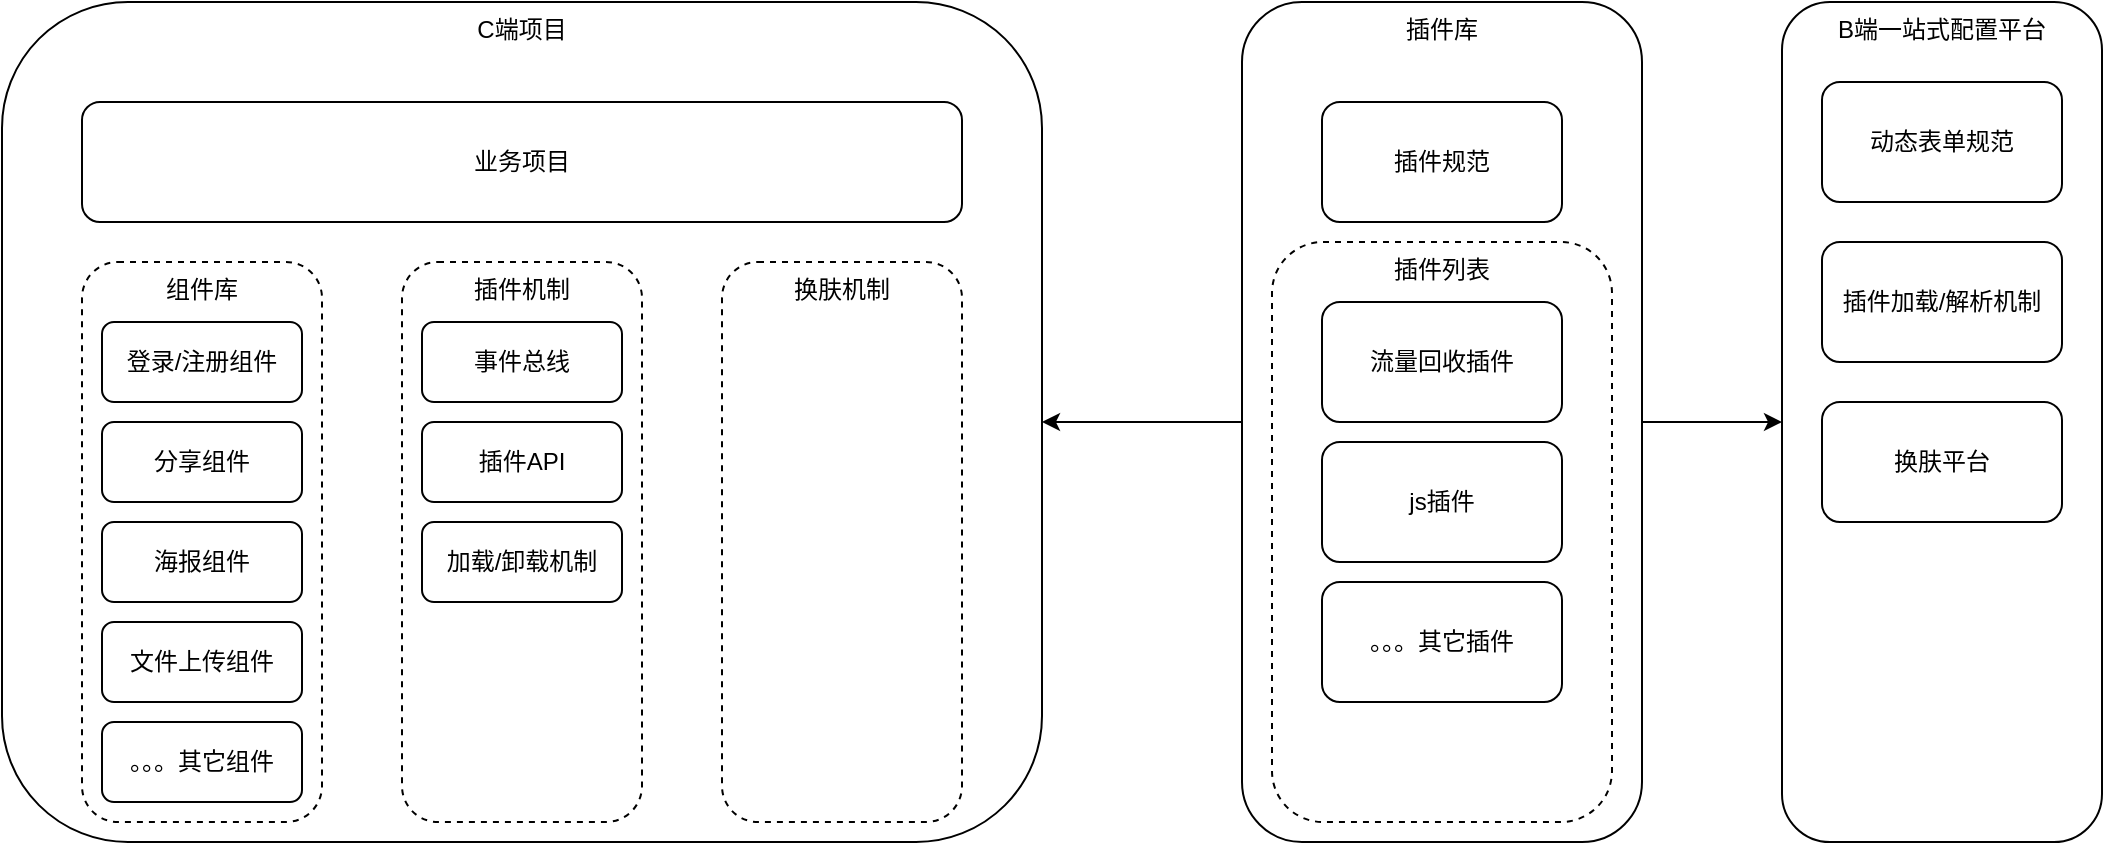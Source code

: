 <mxfile version="14.2.9" type="github">
  <diagram id="OEEgM5_fH-xbBg2mpcmx" name="Page-1">
    <mxGraphModel dx="1113" dy="760" grid="1" gridSize="10" guides="1" tooltips="1" connect="1" arrows="1" fold="1" page="1" pageScale="1" pageWidth="827" pageHeight="1169" math="0" shadow="0">
      <root>
        <mxCell id="0" />
        <mxCell id="1" parent="0" />
        <mxCell id="6Y6k767Hvke-sPqiCbXi-1" value="C端项目" style="rounded=1;whiteSpace=wrap;html=1;verticalAlign=top;" parent="1" vertex="1">
          <mxGeometry x="70" y="130" width="520" height="420" as="geometry" />
        </mxCell>
        <mxCell id="6Y6k767Hvke-sPqiCbXi-3" value="业务项目" style="rounded=1;whiteSpace=wrap;html=1;" parent="1" vertex="1">
          <mxGeometry x="110" y="180" width="440" height="60" as="geometry" />
        </mxCell>
        <mxCell id="6Y6k767Hvke-sPqiCbXi-4" value="组件库" style="rounded=1;whiteSpace=wrap;html=1;dashed=1;verticalAlign=top;" parent="1" vertex="1">
          <mxGeometry x="110" y="260" width="120" height="280" as="geometry" />
        </mxCell>
        <mxCell id="6Y6k767Hvke-sPqiCbXi-11" value="登录/注册组件" style="rounded=1;whiteSpace=wrap;html=1;" parent="1" vertex="1">
          <mxGeometry x="120" y="290" width="100" height="40" as="geometry" />
        </mxCell>
        <mxCell id="6Y6k767Hvke-sPqiCbXi-12" value="分享组件" style="rounded=1;whiteSpace=wrap;html=1;" parent="1" vertex="1">
          <mxGeometry x="120" y="340" width="100" height="40" as="geometry" />
        </mxCell>
        <mxCell id="6Y6k767Hvke-sPqiCbXi-13" value="海报组件" style="rounded=1;whiteSpace=wrap;html=1;" parent="1" vertex="1">
          <mxGeometry x="120" y="390" width="100" height="40" as="geometry" />
        </mxCell>
        <mxCell id="6Y6k767Hvke-sPqiCbXi-14" value="文件上传组件" style="rounded=1;whiteSpace=wrap;html=1;" parent="1" vertex="1">
          <mxGeometry x="120" y="440" width="100" height="40" as="geometry" />
        </mxCell>
        <mxCell id="6Y6k767Hvke-sPqiCbXi-15" value="。。。其它组件" style="rounded=1;whiteSpace=wrap;html=1;" parent="1" vertex="1">
          <mxGeometry x="120" y="490" width="100" height="40" as="geometry" />
        </mxCell>
        <mxCell id="6Y6k767Hvke-sPqiCbXi-16" value="插件机制" style="rounded=1;whiteSpace=wrap;html=1;dashed=1;verticalAlign=top;" parent="1" vertex="1">
          <mxGeometry x="270" y="260" width="120" height="280" as="geometry" />
        </mxCell>
        <mxCell id="6Y6k767Hvke-sPqiCbXi-17" value="事件总线" style="rounded=1;whiteSpace=wrap;html=1;" parent="1" vertex="1">
          <mxGeometry x="280" y="290" width="100" height="40" as="geometry" />
        </mxCell>
        <mxCell id="6Y6k767Hvke-sPqiCbXi-18" value="插件API" style="rounded=1;whiteSpace=wrap;html=1;" parent="1" vertex="1">
          <mxGeometry x="280" y="340" width="100" height="40" as="geometry" />
        </mxCell>
        <mxCell id="6Y6k767Hvke-sPqiCbXi-19" value="加载/卸载机制" style="rounded=1;whiteSpace=wrap;html=1;" parent="1" vertex="1">
          <mxGeometry x="280" y="390" width="100" height="40" as="geometry" />
        </mxCell>
        <mxCell id="d-i5TeEIlDbLvMZRRYNr-8" style="edgeStyle=orthogonalEdgeStyle;rounded=0;orthogonalLoop=1;jettySize=auto;html=1;exitX=0;exitY=0.5;exitDx=0;exitDy=0;entryX=1;entryY=0.5;entryDx=0;entryDy=0;" edge="1" parent="1" source="6Y6k767Hvke-sPqiCbXi-24" target="6Y6k767Hvke-sPqiCbXi-1">
          <mxGeometry relative="1" as="geometry" />
        </mxCell>
        <mxCell id="d-i5TeEIlDbLvMZRRYNr-9" style="edgeStyle=orthogonalEdgeStyle;rounded=0;orthogonalLoop=1;jettySize=auto;html=1;entryX=0;entryY=0.5;entryDx=0;entryDy=0;" edge="1" parent="1" source="6Y6k767Hvke-sPqiCbXi-24" target="d-i5TeEIlDbLvMZRRYNr-1">
          <mxGeometry relative="1" as="geometry" />
        </mxCell>
        <mxCell id="6Y6k767Hvke-sPqiCbXi-24" value="插件库" style="rounded=1;whiteSpace=wrap;html=1;verticalAlign=top;" parent="1" vertex="1">
          <mxGeometry x="690" y="130" width="200" height="420" as="geometry" />
        </mxCell>
        <mxCell id="d-i5TeEIlDbLvMZRRYNr-1" value="B端一站式配置平台" style="rounded=1;whiteSpace=wrap;html=1;verticalAlign=top;" vertex="1" parent="1">
          <mxGeometry x="960" y="130" width="160" height="420" as="geometry" />
        </mxCell>
        <mxCell id="d-i5TeEIlDbLvMZRRYNr-2" value="插件规范" style="rounded=1;whiteSpace=wrap;html=1;" vertex="1" parent="1">
          <mxGeometry x="730" y="180" width="120" height="60" as="geometry" />
        </mxCell>
        <mxCell id="d-i5TeEIlDbLvMZRRYNr-3" value="插件列表" style="rounded=1;whiteSpace=wrap;html=1;dashed=1;verticalAlign=top;" vertex="1" parent="1">
          <mxGeometry x="705" y="250" width="170" height="290" as="geometry" />
        </mxCell>
        <mxCell id="d-i5TeEIlDbLvMZRRYNr-4" value="流量回收插件" style="rounded=1;whiteSpace=wrap;html=1;" vertex="1" parent="1">
          <mxGeometry x="730" y="280" width="120" height="60" as="geometry" />
        </mxCell>
        <mxCell id="d-i5TeEIlDbLvMZRRYNr-5" value="js插件" style="rounded=1;whiteSpace=wrap;html=1;" vertex="1" parent="1">
          <mxGeometry x="730" y="350" width="120" height="60" as="geometry" />
        </mxCell>
        <mxCell id="d-i5TeEIlDbLvMZRRYNr-6" value="。。。其它插件" style="rounded=1;whiteSpace=wrap;html=1;" vertex="1" parent="1">
          <mxGeometry x="730" y="420" width="120" height="60" as="geometry" />
        </mxCell>
        <mxCell id="d-i5TeEIlDbLvMZRRYNr-10" value="动态表单规范" style="rounded=1;whiteSpace=wrap;html=1;" vertex="1" parent="1">
          <mxGeometry x="980" y="170" width="120" height="60" as="geometry" />
        </mxCell>
        <mxCell id="d-i5TeEIlDbLvMZRRYNr-12" value="换肤平台" style="rounded=1;whiteSpace=wrap;html=1;" vertex="1" parent="1">
          <mxGeometry x="980" y="330" width="120" height="60" as="geometry" />
        </mxCell>
        <mxCell id="d-i5TeEIlDbLvMZRRYNr-13" value="插件加载/解析机制" style="rounded=1;whiteSpace=wrap;html=1;" vertex="1" parent="1">
          <mxGeometry x="980" y="250" width="120" height="60" as="geometry" />
        </mxCell>
        <mxCell id="d-i5TeEIlDbLvMZRRYNr-14" value="换肤机制" style="rounded=1;whiteSpace=wrap;html=1;dashed=1;verticalAlign=top;" vertex="1" parent="1">
          <mxGeometry x="430" y="260" width="120" height="280" as="geometry" />
        </mxCell>
      </root>
    </mxGraphModel>
  </diagram>
</mxfile>

